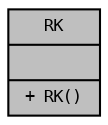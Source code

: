 digraph "RK"
{
  bgcolor="transparent";
  edge [fontname="DejaVuSansMono",fontsize="8",labelfontname="DejaVuSansMono",labelfontsize="8"];
  node [fontname="DejaVuSansMono",fontsize="8",shape=record];
  Node1 [label="{RK\n||+ RK()\l}",height=0.2,width=0.4,color="black", fillcolor="grey75", style="filled", fontcolor="black"];
}
